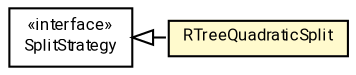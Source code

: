#!/usr/local/bin/dot
#
# Class diagram 
# Generated by UMLGraph version R5_7_2-60-g0e99a6 (http://www.spinellis.gr/umlgraph/)
#

digraph G {
	graph [fontnames="svg"]
	edge [fontname="Roboto",fontsize=7,labelfontname="Roboto",labelfontsize=7,color="black"];
	node [fontname="Roboto",fontcolor="black",fontsize=8,shape=plaintext,margin=0,width=0,height=0];
	nodesep=0.15;
	ranksep=0.25;
	rankdir=LR;
	// de.lmu.ifi.dbs.elki.index.tree.spatial.rstarvariants.strategies.split.RTreeQuadraticSplit
	c8608962 [label=<<table title="de.lmu.ifi.dbs.elki.index.tree.spatial.rstarvariants.strategies.split.RTreeQuadraticSplit" border="0" cellborder="1" cellspacing="0" cellpadding="2" bgcolor="lemonChiffon" href="RTreeQuadraticSplit.html" target="_parent">
		<tr><td><table border="0" cellspacing="0" cellpadding="1">
		<tr><td align="center" balign="center"> <font face="Roboto">RTreeQuadraticSplit</font> </td></tr>
		</table></td></tr>
		</table>>, URL="RTreeQuadraticSplit.html"];
	// de.lmu.ifi.dbs.elki.index.tree.spatial.rstarvariants.strategies.split.SplitStrategy
	c8608966 [label=<<table title="de.lmu.ifi.dbs.elki.index.tree.spatial.rstarvariants.strategies.split.SplitStrategy" border="0" cellborder="1" cellspacing="0" cellpadding="2" href="SplitStrategy.html" target="_parent">
		<tr><td><table border="0" cellspacing="0" cellpadding="1">
		<tr><td align="center" balign="center"> &#171;interface&#187; </td></tr>
		<tr><td align="center" balign="center"> <font face="Roboto">SplitStrategy</font> </td></tr>
		</table></td></tr>
		</table>>, URL="SplitStrategy.html"];
	// de.lmu.ifi.dbs.elki.index.tree.spatial.rstarvariants.strategies.split.RTreeQuadraticSplit implements de.lmu.ifi.dbs.elki.index.tree.spatial.rstarvariants.strategies.split.SplitStrategy
	c8608966 -> c8608962 [arrowtail=empty,style=dashed,dir=back,weight=9];
}

